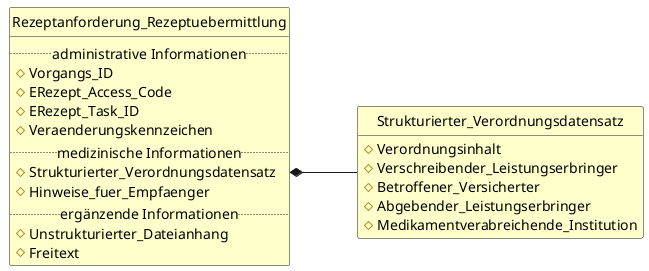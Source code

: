 @startuml

left to right direction

'skinparam linetype ortho
hide circle
hide methods


class "Rezeptanforderung_Rezeptuebermittlung" as Rezeptanforderung_Rezeptuebermittlung #BUSINESS {
    ..administrative Informationen..
    #Vorgangs_ID
    #ERezept_Access_Code
    #ERezept_Task_ID
    '#Veränderungskennzeichen zur Ursprungsanfrage
    #Veraenderungskennzeichen
    ..medizinische Informationen..
    #Strukturierter_Verordnungsdatensatz
    #Hinweise_fuer_Empfaenger
    ..ergänzende Informationen..
    #Unstrukturierter_Dateianhang
    #Freitext
}

class "Strukturierter_Verordnungsdatensatz" as Strukturierter_Verordnungsdatensatz #BUSINESS {
    #Verordnungsinhalt
    #Verschreibender_Leistungserbringer
    #Betroffener_Versicherter
    #Abgebender_Leistungserbringer
    #Medikamentverabreichende_Institution
}

Rezeptanforderung_Rezeptuebermittlung::Strukturierter_Verordnungsdatensatz *-- Strukturierter_Verordnungsdatensatz



@enduml